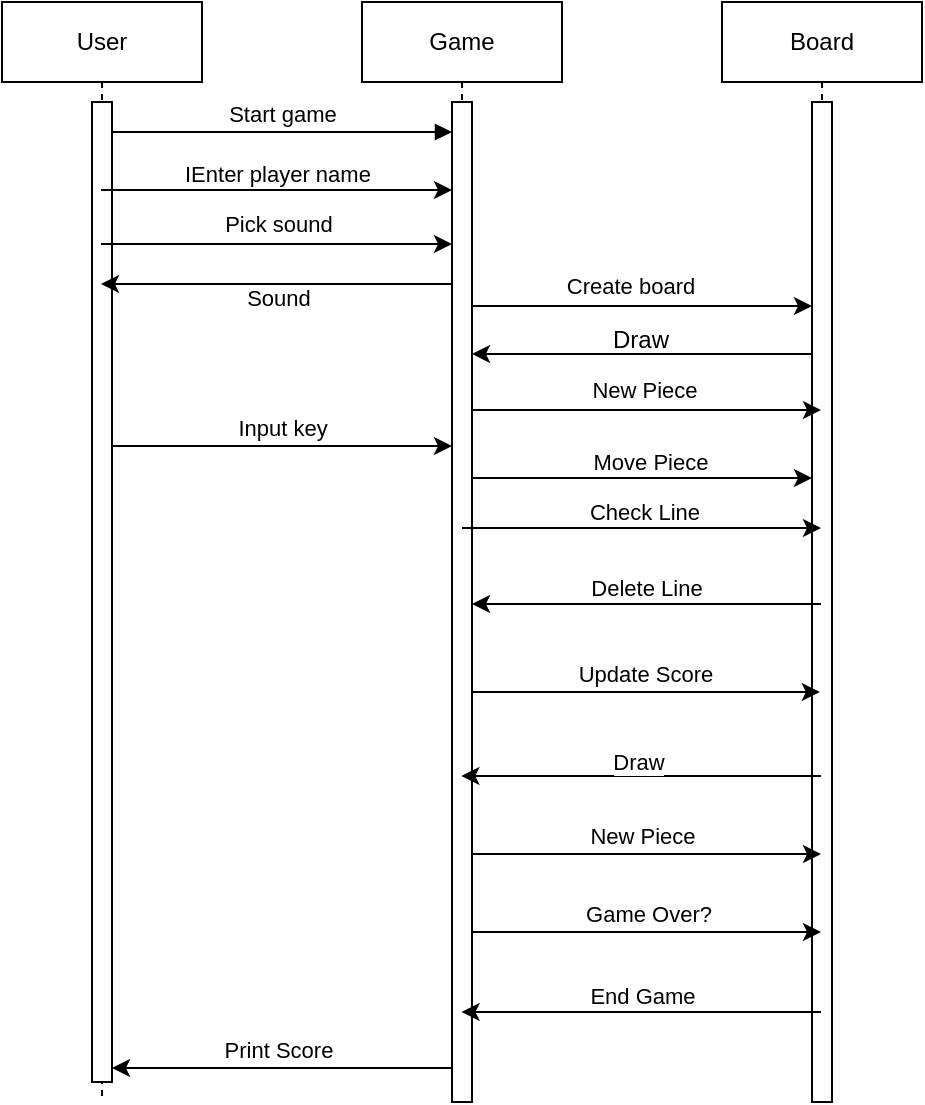 <mxfile version="21.3.0" type="device">
  <diagram name="Page-1" id="2YBvvXClWsGukQMizWep">
    <mxGraphModel dx="880" dy="490" grid="1" gridSize="10" guides="1" tooltips="1" connect="1" arrows="1" fold="1" page="1" pageScale="1" pageWidth="850" pageHeight="1100" math="0" shadow="0">
      <root>
        <mxCell id="0" />
        <mxCell id="1" parent="0" />
        <mxCell id="aM9ryv3xv72pqoxQDRHE-1" value="User" style="shape=umlLifeline;perimeter=lifelinePerimeter;whiteSpace=wrap;html=1;container=0;dropTarget=0;collapsible=0;recursiveResize=0;outlineConnect=0;portConstraint=eastwest;newEdgeStyle={&quot;edgeStyle&quot;:&quot;elbowEdgeStyle&quot;,&quot;elbow&quot;:&quot;vertical&quot;,&quot;curved&quot;:0,&quot;rounded&quot;:0};" parent="1" vertex="1">
          <mxGeometry x="40" y="40" width="100" height="550" as="geometry" />
        </mxCell>
        <mxCell id="aM9ryv3xv72pqoxQDRHE-2" value="" style="html=1;points=[];perimeter=orthogonalPerimeter;outlineConnect=0;targetShapes=umlLifeline;portConstraint=eastwest;newEdgeStyle={&quot;edgeStyle&quot;:&quot;elbowEdgeStyle&quot;,&quot;elbow&quot;:&quot;vertical&quot;,&quot;curved&quot;:0,&quot;rounded&quot;:0};" parent="aM9ryv3xv72pqoxQDRHE-1" vertex="1">
          <mxGeometry x="45" y="50" width="10" height="490" as="geometry" />
        </mxCell>
        <mxCell id="aM9ryv3xv72pqoxQDRHE-5" value="Game" style="shape=umlLifeline;perimeter=lifelinePerimeter;whiteSpace=wrap;html=1;container=0;dropTarget=0;collapsible=0;recursiveResize=0;outlineConnect=0;portConstraint=eastwest;newEdgeStyle={&quot;edgeStyle&quot;:&quot;elbowEdgeStyle&quot;,&quot;elbow&quot;:&quot;vertical&quot;,&quot;curved&quot;:0,&quot;rounded&quot;:0};" parent="1" vertex="1">
          <mxGeometry x="220" y="40" width="100" height="550" as="geometry" />
        </mxCell>
        <mxCell id="aM9ryv3xv72pqoxQDRHE-6" value="" style="html=1;points=[];perimeter=orthogonalPerimeter;outlineConnect=0;targetShapes=umlLifeline;portConstraint=eastwest;newEdgeStyle={&quot;edgeStyle&quot;:&quot;elbowEdgeStyle&quot;,&quot;elbow&quot;:&quot;vertical&quot;,&quot;curved&quot;:0,&quot;rounded&quot;:0};" parent="aM9ryv3xv72pqoxQDRHE-5" vertex="1">
          <mxGeometry x="45" y="50" width="10" height="500" as="geometry" />
        </mxCell>
        <mxCell id="aM9ryv3xv72pqoxQDRHE-7" value="Start game" style="html=1;verticalAlign=bottom;endArrow=block;edgeStyle=elbowEdgeStyle;elbow=vertical;curved=0;rounded=0;" parent="1" edge="1">
          <mxGeometry relative="1" as="geometry">
            <mxPoint x="95" y="105" as="sourcePoint" />
            <Array as="points">
              <mxPoint x="180" y="105" />
            </Array>
            <mxPoint x="265" y="105" as="targetPoint" />
          </mxGeometry>
        </mxCell>
        <mxCell id="ert4bLRqDdFANk1yXB-0-2" value="Board" style="shape=umlLifeline;perimeter=lifelinePerimeter;whiteSpace=wrap;html=1;container=0;dropTarget=0;collapsible=0;recursiveResize=0;outlineConnect=0;portConstraint=eastwest;newEdgeStyle={&quot;edgeStyle&quot;:&quot;elbowEdgeStyle&quot;,&quot;elbow&quot;:&quot;vertical&quot;,&quot;curved&quot;:0,&quot;rounded&quot;:0};" parent="1" vertex="1">
          <mxGeometry x="400" y="40" width="100" height="550" as="geometry" />
        </mxCell>
        <mxCell id="ert4bLRqDdFANk1yXB-0-3" value="" style="html=1;points=[];perimeter=orthogonalPerimeter;outlineConnect=0;targetShapes=umlLifeline;portConstraint=eastwest;newEdgeStyle={&quot;edgeStyle&quot;:&quot;elbowEdgeStyle&quot;,&quot;elbow&quot;:&quot;vertical&quot;,&quot;curved&quot;:0,&quot;rounded&quot;:0};" parent="ert4bLRqDdFANk1yXB-0-2" vertex="1">
          <mxGeometry x="45" y="50" width="10" height="500" as="geometry" />
        </mxCell>
        <mxCell id="ert4bLRqDdFANk1yXB-0-6" value="" style="endArrow=classic;html=1;rounded=0;" parent="1" edge="1">
          <mxGeometry width="50" height="50" relative="1" as="geometry">
            <mxPoint x="275" y="192" as="sourcePoint" />
            <mxPoint x="445" y="192" as="targetPoint" />
            <Array as="points">
              <mxPoint x="350" y="192" />
            </Array>
          </mxGeometry>
        </mxCell>
        <mxCell id="ert4bLRqDdFANk1yXB-0-9" value="Create board&lt;br&gt;" style="edgeLabel;html=1;align=center;verticalAlign=middle;resizable=0;points=[];" parent="ert4bLRqDdFANk1yXB-0-6" vertex="1" connectable="0">
          <mxGeometry x="0.092" y="-3" relative="1" as="geometry">
            <mxPoint x="-14" y="-13" as="offset" />
          </mxGeometry>
        </mxCell>
        <mxCell id="ert4bLRqDdFANk1yXB-0-11" value="" style="endArrow=classic;html=1;rounded=0;" parent="1" edge="1">
          <mxGeometry width="50" height="50" relative="1" as="geometry">
            <mxPoint x="445" y="216" as="sourcePoint" />
            <mxPoint x="275.0" y="216" as="targetPoint" />
            <Array as="points">
              <mxPoint x="390" y="216" />
            </Array>
          </mxGeometry>
        </mxCell>
        <mxCell id="ert4bLRqDdFANk1yXB-0-12" value="Draw" style="text;html=1;align=center;verticalAlign=middle;resizable=0;points=[];autosize=1;strokeColor=none;fillColor=none;" parent="1" vertex="1">
          <mxGeometry x="334" y="194" width="50" height="30" as="geometry" />
        </mxCell>
        <mxCell id="ert4bLRqDdFANk1yXB-0-13" value="" style="endArrow=classic;html=1;rounded=0;" parent="1" edge="1">
          <mxGeometry width="50" height="50" relative="1" as="geometry">
            <mxPoint x="275" y="244" as="sourcePoint" />
            <mxPoint x="449.5" y="244" as="targetPoint" />
            <Array as="points">
              <mxPoint x="330" y="244" />
            </Array>
          </mxGeometry>
        </mxCell>
        <mxCell id="ert4bLRqDdFANk1yXB-0-14" value="New Piece" style="edgeLabel;html=1;align=center;verticalAlign=middle;resizable=0;points=[];" parent="ert4bLRqDdFANk1yXB-0-13" vertex="1" connectable="0">
          <mxGeometry x="-0.043" y="2" relative="1" as="geometry">
            <mxPoint x="2" y="-8" as="offset" />
          </mxGeometry>
        </mxCell>
        <mxCell id="ert4bLRqDdFANk1yXB-0-19" value="" style="endArrow=classic;html=1;rounded=0;" parent="1" edge="1">
          <mxGeometry width="50" height="50" relative="1" as="geometry">
            <mxPoint x="95" y="262" as="sourcePoint" />
            <mxPoint x="265.0" y="262" as="targetPoint" />
          </mxGeometry>
        </mxCell>
        <mxCell id="ert4bLRqDdFANk1yXB-0-20" value="Input key" style="edgeLabel;html=1;align=center;verticalAlign=middle;resizable=0;points=[];" parent="ert4bLRqDdFANk1yXB-0-19" vertex="1" connectable="0">
          <mxGeometry x="-0.115" relative="1" as="geometry">
            <mxPoint x="10" y="-9" as="offset" />
          </mxGeometry>
        </mxCell>
        <mxCell id="ert4bLRqDdFANk1yXB-0-21" value="" style="endArrow=classic;html=1;rounded=0;" parent="1" edge="1">
          <mxGeometry width="50" height="50" relative="1" as="geometry">
            <mxPoint x="275" y="278" as="sourcePoint" />
            <mxPoint x="445" y="278" as="targetPoint" />
          </mxGeometry>
        </mxCell>
        <mxCell id="ert4bLRqDdFANk1yXB-0-22" value="Move Piece" style="edgeLabel;html=1;align=center;verticalAlign=middle;resizable=0;points=[];" parent="ert4bLRqDdFANk1yXB-0-21" vertex="1" connectable="0">
          <mxGeometry x="0.156" y="-2" relative="1" as="geometry">
            <mxPoint x="-10" y="-10" as="offset" />
          </mxGeometry>
        </mxCell>
        <mxCell id="ert4bLRqDdFANk1yXB-0-23" value="" style="endArrow=classic;html=1;rounded=0;exitX=0.5;exitY=0.569;exitDx=0;exitDy=0;exitPerimeter=0;" parent="1" edge="1">
          <mxGeometry width="50" height="50" relative="1" as="geometry">
            <mxPoint x="270.0" y="302.98" as="sourcePoint" />
            <mxPoint x="449.5" y="303" as="targetPoint" />
          </mxGeometry>
        </mxCell>
        <mxCell id="ert4bLRqDdFANk1yXB-0-24" value="Check Line" style="edgeLabel;html=1;align=center;verticalAlign=middle;resizable=0;points=[];" parent="ert4bLRqDdFANk1yXB-0-23" vertex="1" connectable="0">
          <mxGeometry x="0.072" relative="1" as="geometry">
            <mxPoint x="-5" y="-8" as="offset" />
          </mxGeometry>
        </mxCell>
        <mxCell id="ert4bLRqDdFANk1yXB-0-25" value="" style="endArrow=classic;html=1;rounded=0;" parent="1" edge="1">
          <mxGeometry width="50" height="50" relative="1" as="geometry">
            <mxPoint x="449.5" y="341" as="sourcePoint" />
            <mxPoint x="275" y="341" as="targetPoint" />
          </mxGeometry>
        </mxCell>
        <mxCell id="ert4bLRqDdFANk1yXB-0-26" value="Delete Line" style="edgeLabel;html=1;align=center;verticalAlign=middle;resizable=0;points=[];" parent="ert4bLRqDdFANk1yXB-0-25" vertex="1" connectable="0">
          <mxGeometry x="0.098" y="2" relative="1" as="geometry">
            <mxPoint x="8" y="-10" as="offset" />
          </mxGeometry>
        </mxCell>
        <mxCell id="ert4bLRqDdFANk1yXB-0-28" value="" style="endArrow=classic;html=1;rounded=0;" parent="1" edge="1">
          <mxGeometry width="50" height="50" relative="1" as="geometry">
            <mxPoint x="275" y="385" as="sourcePoint" />
            <mxPoint x="448.92" y="385" as="targetPoint" />
          </mxGeometry>
        </mxCell>
        <mxCell id="ert4bLRqDdFANk1yXB-0-29" value="Update Score&amp;nbsp;" style="edgeLabel;html=1;align=center;verticalAlign=middle;resizable=0;points=[];" parent="ert4bLRqDdFANk1yXB-0-28" vertex="1" connectable="0">
          <mxGeometry x="0.117" relative="1" as="geometry">
            <mxPoint x="-9" y="-9" as="offset" />
          </mxGeometry>
        </mxCell>
        <mxCell id="ert4bLRqDdFANk1yXB-0-30" value="" style="endArrow=classic;html=1;rounded=0;" parent="1" edge="1">
          <mxGeometry width="50" height="50" relative="1" as="geometry">
            <mxPoint x="449.5" y="427" as="sourcePoint" />
            <mxPoint x="269.667" y="427" as="targetPoint" />
          </mxGeometry>
        </mxCell>
        <mxCell id="ert4bLRqDdFANk1yXB-0-31" value="Draw" style="edgeLabel;html=1;align=center;verticalAlign=middle;resizable=0;points=[];" parent="ert4bLRqDdFANk1yXB-0-30" vertex="1" connectable="0">
          <mxGeometry x="-0.175" y="1" relative="1" as="geometry">
            <mxPoint x="-18" y="-8" as="offset" />
          </mxGeometry>
        </mxCell>
        <mxCell id="ert4bLRqDdFANk1yXB-0-32" value="" style="endArrow=classic;html=1;rounded=0;" parent="1" source="aM9ryv3xv72pqoxQDRHE-6" edge="1">
          <mxGeometry width="50" height="50" relative="1" as="geometry">
            <mxPoint x="290" y="466" as="sourcePoint" />
            <mxPoint x="449.5" y="466" as="targetPoint" />
          </mxGeometry>
        </mxCell>
        <mxCell id="ert4bLRqDdFANk1yXB-0-34" value="New Piece" style="edgeLabel;html=1;align=center;verticalAlign=middle;resizable=0;points=[];" parent="ert4bLRqDdFANk1yXB-0-32" vertex="1" connectable="0">
          <mxGeometry x="0.166" y="2" relative="1" as="geometry">
            <mxPoint x="-17" y="-7" as="offset" />
          </mxGeometry>
        </mxCell>
        <mxCell id="ert4bLRqDdFANk1yXB-0-35" value="" style="endArrow=classic;html=1;rounded=0;" parent="1" source="aM9ryv3xv72pqoxQDRHE-6" edge="1">
          <mxGeometry width="50" height="50" relative="1" as="geometry">
            <mxPoint x="280" y="505" as="sourcePoint" />
            <mxPoint x="449.5" y="505" as="targetPoint" />
          </mxGeometry>
        </mxCell>
        <mxCell id="ert4bLRqDdFANk1yXB-0-36" value="Game Over?" style="edgeLabel;html=1;align=center;verticalAlign=middle;resizable=0;points=[];" parent="ert4bLRqDdFANk1yXB-0-35" vertex="1" connectable="0">
          <mxGeometry x="0.174" y="3" relative="1" as="geometry">
            <mxPoint x="-15" y="-6" as="offset" />
          </mxGeometry>
        </mxCell>
        <mxCell id="ert4bLRqDdFANk1yXB-0-37" value="" style="endArrow=classic;html=1;rounded=0;" parent="1" edge="1">
          <mxGeometry width="50" height="50" relative="1" as="geometry">
            <mxPoint x="449.5" y="545" as="sourcePoint" />
            <mxPoint x="269.786" y="545" as="targetPoint" />
          </mxGeometry>
        </mxCell>
        <mxCell id="ert4bLRqDdFANk1yXB-0-38" value="End Game" style="edgeLabel;html=1;align=center;verticalAlign=middle;resizable=0;points=[];" parent="ert4bLRqDdFANk1yXB-0-37" vertex="1" connectable="0">
          <mxGeometry x="-0.15" y="1" relative="1" as="geometry">
            <mxPoint x="-13" y="-9" as="offset" />
          </mxGeometry>
        </mxCell>
        <mxCell id="bYKy0Zv7gY9I5ThIl9HM-1" value="" style="endArrow=classic;html=1;rounded=0;" edge="1" parent="1">
          <mxGeometry width="50" height="50" relative="1" as="geometry">
            <mxPoint x="89.5" y="134" as="sourcePoint" />
            <mxPoint x="265" y="134" as="targetPoint" />
            <Array as="points">
              <mxPoint x="230" y="134" />
            </Array>
          </mxGeometry>
        </mxCell>
        <mxCell id="bYKy0Zv7gY9I5ThIl9HM-2" value="IEnter player name&amp;nbsp;" style="edgeLabel;html=1;align=center;verticalAlign=middle;resizable=0;points=[];" vertex="1" connectable="0" parent="bYKy0Zv7gY9I5ThIl9HM-1">
          <mxGeometry x="-0.048" y="3" relative="1" as="geometry">
            <mxPoint x="6" y="-5" as="offset" />
          </mxGeometry>
        </mxCell>
        <mxCell id="bYKy0Zv7gY9I5ThIl9HM-3" value="" style="endArrow=classic;html=1;rounded=0;" edge="1" parent="1">
          <mxGeometry width="50" height="50" relative="1" as="geometry">
            <mxPoint x="265" y="573" as="sourcePoint" />
            <mxPoint x="95" y="573" as="targetPoint" />
            <Array as="points">
              <mxPoint x="200" y="573" />
            </Array>
          </mxGeometry>
        </mxCell>
        <mxCell id="bYKy0Zv7gY9I5ThIl9HM-4" value="Print Score" style="edgeLabel;html=1;align=center;verticalAlign=middle;resizable=0;points=[];" vertex="1" connectable="0" parent="bYKy0Zv7gY9I5ThIl9HM-3">
          <mxGeometry x="0.024" relative="1" as="geometry">
            <mxPoint y="-9" as="offset" />
          </mxGeometry>
        </mxCell>
        <mxCell id="bYKy0Zv7gY9I5ThIl9HM-5" value="" style="endArrow=classic;html=1;rounded=0;" edge="1" parent="1">
          <mxGeometry width="50" height="50" relative="1" as="geometry">
            <mxPoint x="89.5" y="161" as="sourcePoint" />
            <mxPoint x="265" y="161" as="targetPoint" />
          </mxGeometry>
        </mxCell>
        <mxCell id="bYKy0Zv7gY9I5ThIl9HM-6" value="Pick sound" style="edgeLabel;html=1;align=center;verticalAlign=middle;resizable=0;points=[];" vertex="1" connectable="0" parent="bYKy0Zv7gY9I5ThIl9HM-5">
          <mxGeometry x="0.122" y="1" relative="1" as="geometry">
            <mxPoint x="-10" y="-9" as="offset" />
          </mxGeometry>
        </mxCell>
        <mxCell id="bYKy0Zv7gY9I5ThIl9HM-7" value="" style="endArrow=classic;html=1;rounded=0;" edge="1" parent="1">
          <mxGeometry width="50" height="50" relative="1" as="geometry">
            <mxPoint x="265" y="181" as="sourcePoint" />
            <mxPoint x="89.5" y="181" as="targetPoint" />
          </mxGeometry>
        </mxCell>
        <mxCell id="bYKy0Zv7gY9I5ThIl9HM-8" value="Sound" style="edgeLabel;html=1;align=center;verticalAlign=middle;resizable=0;points=[];" vertex="1" connectable="0" parent="bYKy0Zv7gY9I5ThIl9HM-7">
          <mxGeometry x="0.208" relative="1" as="geometry">
            <mxPoint x="19" y="7" as="offset" />
          </mxGeometry>
        </mxCell>
      </root>
    </mxGraphModel>
  </diagram>
</mxfile>
